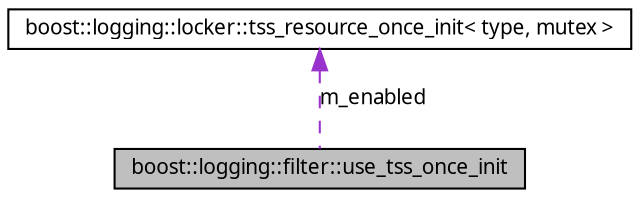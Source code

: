 digraph G
{
  edge [fontname="FreeSans.ttf",fontsize=10,labelfontname="FreeSans.ttf",labelfontsize=10];
  node [fontname="FreeSans.ttf",fontsize=10,shape=record];
  Node1 [label="boost::logging::filter::use_tss_once_init",height=0.2,width=0.4,color="black", fillcolor="grey75", style="filled" fontcolor="black"];
  Node2 -> Node1 [dir=back,color="darkorchid3",fontsize=10,style="dashed",label="m_enabled",fontname="FreeSans.ttf"];
  Node2 [label="boost::logging::locker::tss_resource_once_init\< type, mutex \>",height=0.2,width=0.4,color="black", fillcolor="white", style="filled",URL="$structboost_1_1logging_1_1locker_1_1tss__resource__once__init.html"];
}
